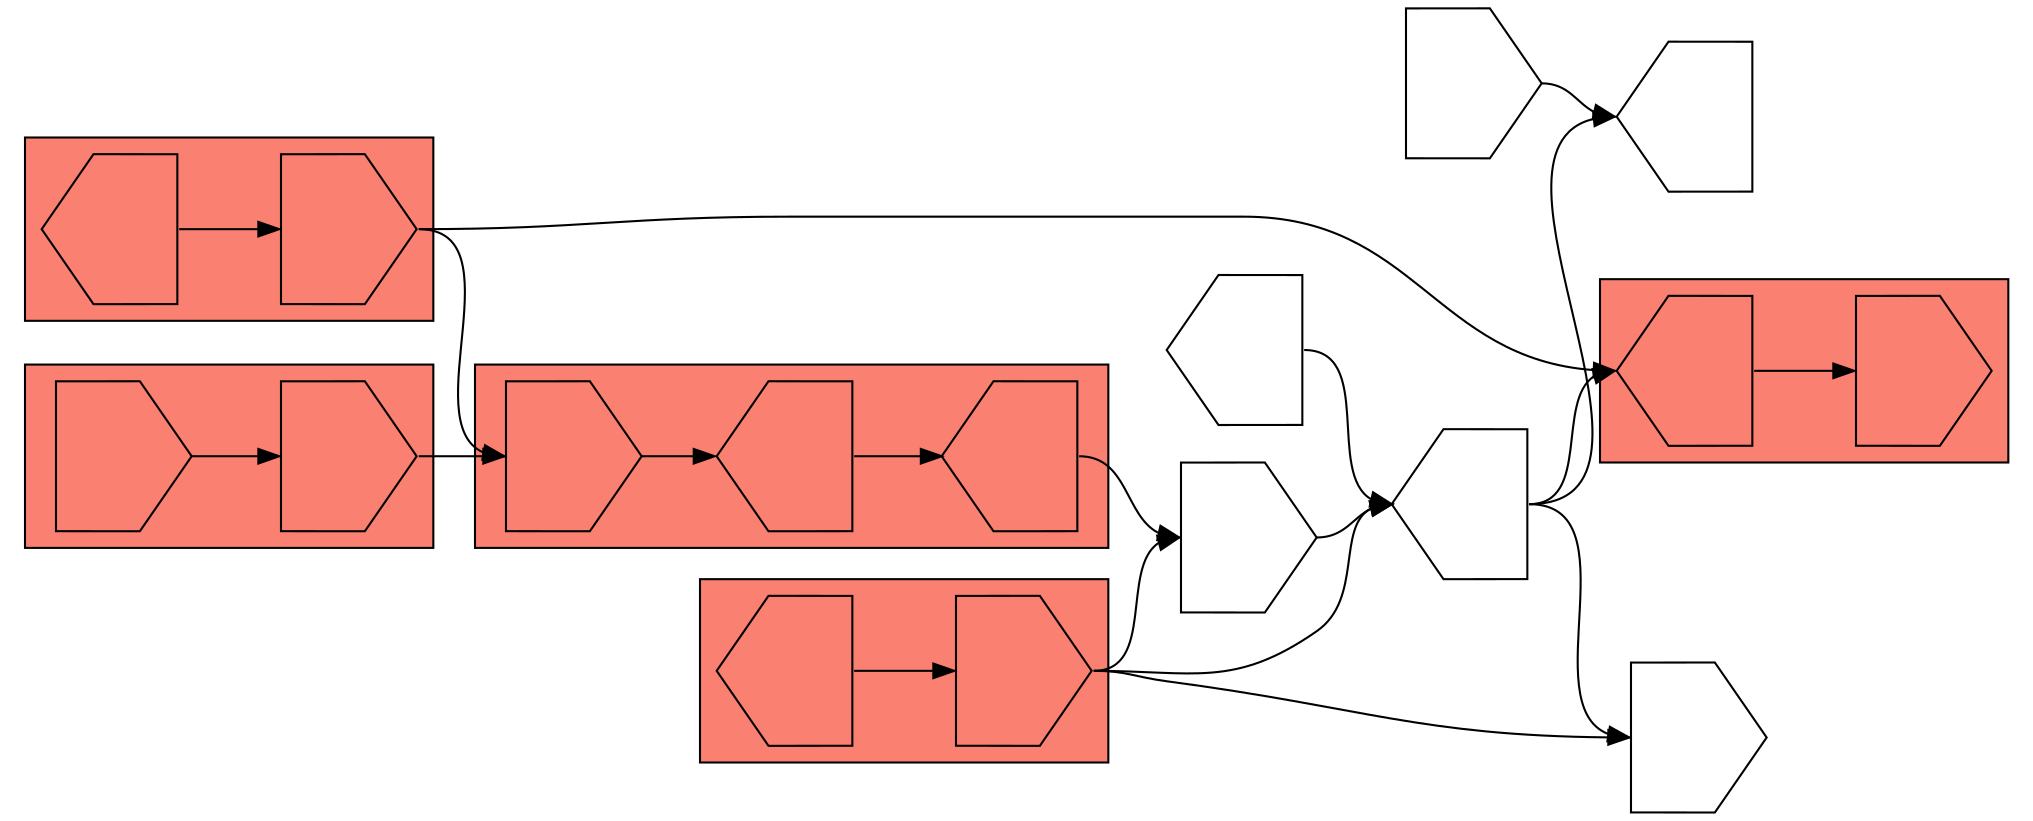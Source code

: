 digraph asm {
	rotate=90;
	edge [headport=n,tailport=s];
subgraph cluster_C813_10648_21104 {
	813 [label="",height=1,width=1,shape=invhouse];
	10648 [label="",height=1,width=1,shape=house];
	21104 [label="",height=1,width=1,shape=house];
	style=filled;
	fillcolor=salmon;
}
subgraph cluster_C18860_1998 {
	18860 [label="",height=1,width=1,shape=house];
	1998 [label="",height=1,width=1,shape=invhouse];
	style=filled;
	fillcolor=salmon;
}
subgraph cluster_C15583_8271 {
	15583 [label="",height=1,width=1,shape=house];
	8271 [label="",height=1,width=1,shape=invhouse];
	style=filled;
	fillcolor=salmon;
}
subgraph cluster_C104_20845 {
	104 [label="",height=1,width=1,shape=house];
	20845 [label="",height=1,width=1,shape=invhouse];
	style=filled;
	fillcolor=salmon;
}
subgraph cluster_C17235_3521 {
	17235 [label="",height=1,width=1,shape=invhouse];
	3521 [label="",height=1,width=1,shape=invhouse];
	style=filled;
	fillcolor=salmon;
}
	17338 [label="",height=1,width=1,shape=invhouse];
	20465 [label="",height=1,width=1,shape=house];
	9703 [label="",height=1,width=1,shape=invhouse];
	11610 [label="",height=1,width=1,shape=house];
	17562 [label="",height=1,width=1,shape=invhouse];
	13754 [label="",height=1,width=1,shape=house];
	813 -> 10648
	10648 -> 21104
	21104 -> 17338
	17338 -> 20465
	20465 -> 9703
	20465 -> 11610
	20465 -> 15583
	1998 -> 9703
	1998 -> 17338
	1998 -> 20465
	18860 -> 1998
	17562 -> 11610
	15583 -> 8271
	20845 -> 813
	20845 -> 15583
	104 -> 20845
	13754 -> 20465
	3521 -> 813
	17235 -> 3521
}